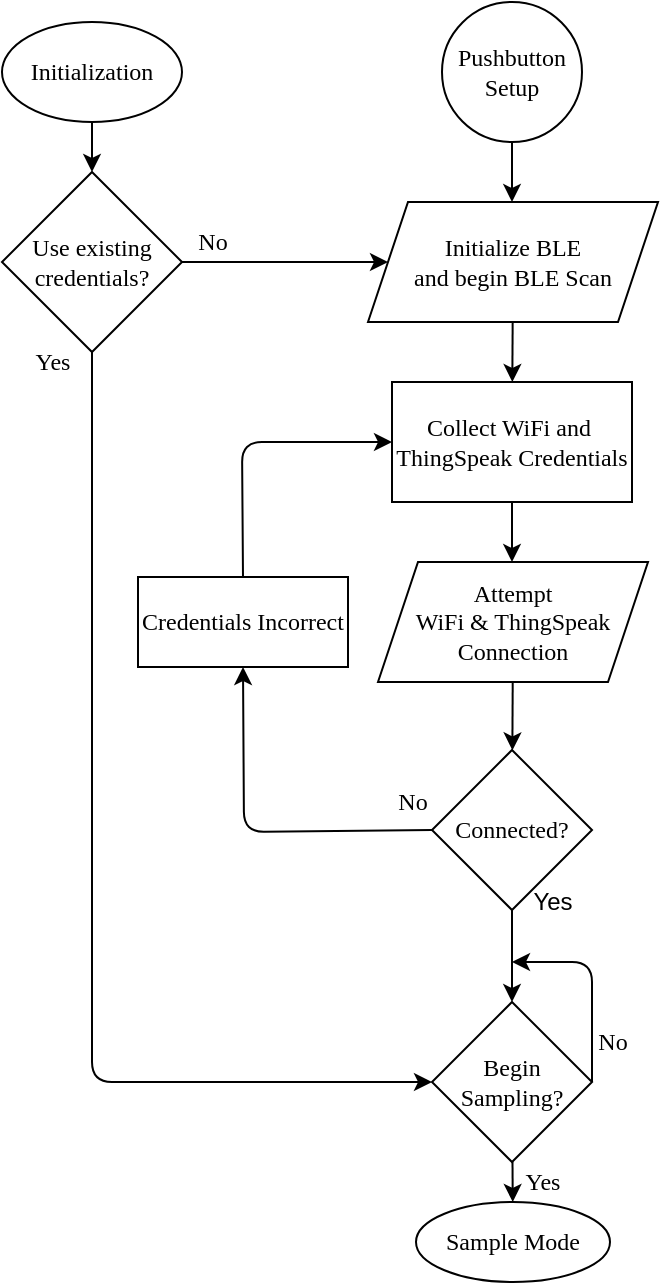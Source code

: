 <mxfile>
    <diagram id="OCsXrL1rOBSBL563rCo6" name="Device Initialization">
        <mxGraphModel dx="1374" dy="790" grid="1" gridSize="10" guides="1" tooltips="1" connect="1" arrows="1" fold="1" page="1" pageScale="1" pageWidth="850" pageHeight="1100" math="0" shadow="0">
            <root>
                <mxCell id="0"/>
                <mxCell id="1" parent="0"/>
                <mxCell id="2" value="Pushbutton&lt;br&gt;Setup" style="ellipse;whiteSpace=wrap;html=1;aspect=fixed;fontFamily=Nunito;fontSource=https%3A%2F%2Ffonts.googleapis.com%2Fcss%3Ffamily%3DNunito;" parent="1" vertex="1">
                    <mxGeometry x="390" y="20" width="70" height="70" as="geometry"/>
                </mxCell>
                <mxCell id="3" value="" style="endArrow=classic;html=1;exitX=0.5;exitY=1;exitDx=0;exitDy=0;fontFamily=Nunito;fontSource=https%3A%2F%2Ffonts.googleapis.com%2Fcss%3Ffamily%3DNunito;" parent="1" source="2" edge="1">
                    <mxGeometry width="50" height="50" relative="1" as="geometry">
                        <mxPoint x="380" y="170" as="sourcePoint"/>
                        <mxPoint x="425" y="120" as="targetPoint"/>
                    </mxGeometry>
                </mxCell>
                <mxCell id="36" value="" style="edgeStyle=none;html=1;fontFamily=Nunito;fontSource=https%3A%2F%2Ffonts.googleapis.com%2Fcss%3Ffamily%3DNunito;" parent="1" source="4" target="7" edge="1">
                    <mxGeometry relative="1" as="geometry"/>
                </mxCell>
                <mxCell id="4" value="Attempt&lt;br&gt;WiFi &amp;amp; ThingSpeak&lt;br&gt;Connection" style="shape=parallelogram;perimeter=parallelogramPerimeter;whiteSpace=wrap;html=1;fixedSize=1;fontFamily=Nunito;fontSource=https%3A%2F%2Ffonts.googleapis.com%2Fcss%3Ffamily%3DNunito;" parent="1" vertex="1">
                    <mxGeometry x="358" y="300" width="135" height="60" as="geometry"/>
                </mxCell>
                <mxCell id="7" value="Connected?" style="rhombus;whiteSpace=wrap;html=1;fontFamily=Nunito;fontSource=https%3A%2F%2Ffonts.googleapis.com%2Fcss%3Ffamily%3DNunito;" parent="1" vertex="1">
                    <mxGeometry x="385" y="394" width="80" height="80" as="geometry"/>
                </mxCell>
                <mxCell id="33" value="" style="edgeStyle=none;html=1;fontFamily=Nunito;fontSource=https%3A%2F%2Ffonts.googleapis.com%2Fcss%3Ffamily%3DNunito;" parent="1" source="29" target="32" edge="1">
                    <mxGeometry relative="1" as="geometry"/>
                </mxCell>
                <mxCell id="29" value="Initialize BLE&lt;br&gt;and begin BLE Scan" style="shape=parallelogram;perimeter=parallelogramPerimeter;whiteSpace=wrap;html=1;fixedSize=1;fontFamily=Nunito;fontSource=https%3A%2F%2Ffonts.googleapis.com%2Fcss%3Ffamily%3DNunito;" parent="1" vertex="1">
                    <mxGeometry x="353" y="120" width="145" height="60" as="geometry"/>
                </mxCell>
                <mxCell id="vvjbod-jWDwlhTD5uGIu-42" value="" style="edgeStyle=none;html=1;fontFamily=Nunito;fontSource=https%3A%2F%2Ffonts.googleapis.com%2Fcss%3Ffamily%3DNunito;" parent="1" source="32" edge="1">
                    <mxGeometry relative="1" as="geometry">
                        <mxPoint x="425" y="300" as="targetPoint"/>
                    </mxGeometry>
                </mxCell>
                <mxCell id="32" value="Collect WiFi and&amp;nbsp;&lt;br&gt;ThingSpeak Credentials" style="whiteSpace=wrap;html=1;fontFamily=Nunito;fontSource=https%3A%2F%2Ffonts.googleapis.com%2Fcss%3Ffamily%3DNunito;" parent="1" vertex="1">
                    <mxGeometry x="365" y="210" width="120" height="60" as="geometry"/>
                </mxCell>
                <mxCell id="38" value="Credentials Incorrect" style="whiteSpace=wrap;html=1;fontFamily=Nunito;fontSource=https%3A%2F%2Ffonts.googleapis.com%2Fcss%3Ffamily%3DNunito;" parent="1" vertex="1">
                    <mxGeometry x="238" y="307.5" width="105" height="45" as="geometry"/>
                </mxCell>
                <mxCell id="41" value="" style="endArrow=classic;html=1;exitX=0;exitY=0.5;exitDx=0;exitDy=0;entryX=0.5;entryY=1;entryDx=0;entryDy=0;fontFamily=Nunito;fontSource=https%3A%2F%2Ffonts.googleapis.com%2Fcss%3Ffamily%3DNunito;" parent="1" source="7" target="38" edge="1">
                    <mxGeometry width="50" height="50" relative="1" as="geometry">
                        <mxPoint x="450" y="410" as="sourcePoint"/>
                        <mxPoint x="500" y="360" as="targetPoint"/>
                        <Array as="points">
                            <mxPoint x="291" y="435"/>
                        </Array>
                    </mxGeometry>
                </mxCell>
                <mxCell id="vvjbod-jWDwlhTD5uGIu-44" value="" style="endArrow=classic;html=1;entryX=0;entryY=0.5;entryDx=0;entryDy=0;fontFamily=Nunito;fontSource=https%3A%2F%2Ffonts.googleapis.com%2Fcss%3Ffamily%3DNunito;exitX=0.5;exitY=0;exitDx=0;exitDy=0;" parent="1" source="38" target="32" edge="1">
                    <mxGeometry width="50" height="50" relative="1" as="geometry">
                        <mxPoint x="273" y="307" as="sourcePoint"/>
                        <mxPoint x="490" y="320" as="targetPoint"/>
                        <Array as="points">
                            <mxPoint x="290" y="240"/>
                        </Array>
                    </mxGeometry>
                </mxCell>
                <mxCell id="dk23UNvTWhgqXHAFKs4e-43" value="" style="edgeStyle=none;html=1;fontFamily=Nunito;fontSource=https%3A%2F%2Ffonts.googleapis.com%2Fcss%3Ffamily%3DNunito;" parent="1" source="HSw5KU4c9WGk9Z5Ej44h-42" target="dk23UNvTWhgqXHAFKs4e-42" edge="1">
                    <mxGeometry relative="1" as="geometry"/>
                </mxCell>
                <mxCell id="HSw5KU4c9WGk9Z5Ej44h-42" value="Initialization" style="ellipse;whiteSpace=wrap;html=1;fontFamily=Nunito;fontSource=https%3A%2F%2Ffonts.googleapis.com%2Fcss%3Ffamily%3DNunito;" parent="1" vertex="1">
                    <mxGeometry x="170" y="30" width="90" height="50" as="geometry"/>
                </mxCell>
                <mxCell id="1EqGJiGSA3KyFilPMLS--41" value="No" style="text;html=1;align=center;verticalAlign=middle;resizable=0;points=[];autosize=1;strokeColor=none;fontFamily=Nunito;fontSource=https%3A%2F%2Ffonts.googleapis.com%2Fcss%3Ffamily%3DNunito;" parent="1" vertex="1">
                    <mxGeometry x="360" y="410" width="30" height="20" as="geometry"/>
                </mxCell>
                <mxCell id="kJjqVsewqdMHXxYre2qO-46" value="Sample Mode" style="ellipse;whiteSpace=wrap;html=1;fontFamily=Nunito;fontSource=https%3A%2F%2Ffonts.googleapis.com%2Fcss%3Ffamily%3DNunito;" parent="1" vertex="1">
                    <mxGeometry x="377" y="620" width="97" height="40" as="geometry"/>
                </mxCell>
                <mxCell id="fgbHWqReCmhorCHQKAzq-44" value="Yes" style="text;html=1;align=center;verticalAlign=middle;resizable=0;points=[];autosize=1;strokeColor=none;" parent="1" vertex="1">
                    <mxGeometry x="425" y="460" width="40" height="20" as="geometry"/>
                </mxCell>
                <mxCell id="oALoji9H8ymQKe2d0hv_-41" value="" style="endArrow=classic;html=1;fontFamily=Nunito;fontSource=https%3A%2F%2Ffonts.googleapis.com%2Fcss%3Ffamily%3DNunito;exitX=0.5;exitY=1;exitDx=0;exitDy=0;entryX=0.5;entryY=0;entryDx=0;entryDy=0;" parent="1" source="7" target="dk23UNvTWhgqXHAFKs4e-47" edge="1">
                    <mxGeometry width="50" height="50" relative="1" as="geometry">
                        <mxPoint x="500" y="470" as="sourcePoint"/>
                        <mxPoint x="425" y="510" as="targetPoint"/>
                    </mxGeometry>
                </mxCell>
                <mxCell id="dk23UNvTWhgqXHAFKs4e-42" value="Use existing credentials?" style="rhombus;whiteSpace=wrap;html=1;fontFamily=Nunito;fontSource=https%3A%2F%2Ffonts.googleapis.com%2Fcss%3Ffamily%3DNunito;" parent="1" vertex="1">
                    <mxGeometry x="170" y="105" width="90" height="90" as="geometry"/>
                </mxCell>
                <mxCell id="dk23UNvTWhgqXHAFKs4e-44" value="" style="endArrow=classic;html=1;fontFamily=Nunito;fontSource=https%3A%2F%2Ffonts.googleapis.com%2Fcss%3Ffamily%3DNunito;exitX=1;exitY=0.5;exitDx=0;exitDy=0;entryX=0;entryY=0.5;entryDx=0;entryDy=0;" parent="1" source="dk23UNvTWhgqXHAFKs4e-42" target="29" edge="1">
                    <mxGeometry width="50" height="50" relative="1" as="geometry">
                        <mxPoint x="300" y="240" as="sourcePoint"/>
                        <mxPoint x="350" y="190" as="targetPoint"/>
                    </mxGeometry>
                </mxCell>
                <mxCell id="dk23UNvTWhgqXHAFKs4e-45" value="" style="endArrow=classic;html=1;fontFamily=Nunito;fontSource=https%3A%2F%2Ffonts.googleapis.com%2Fcss%3Ffamily%3DNunito;exitX=0.5;exitY=1;exitDx=0;exitDy=0;entryX=0;entryY=0.5;entryDx=0;entryDy=0;" parent="1" source="dk23UNvTWhgqXHAFKs4e-42" target="dk23UNvTWhgqXHAFKs4e-47" edge="1">
                    <mxGeometry width="50" height="50" relative="1" as="geometry">
                        <mxPoint x="270" y="350" as="sourcePoint"/>
                        <mxPoint x="95" y="520" as="targetPoint"/>
                        <Array as="points">
                            <mxPoint x="215" y="560"/>
                        </Array>
                    </mxGeometry>
                </mxCell>
                <mxCell id="dk23UNvTWhgqXHAFKs4e-48" value="" style="edgeStyle=none;html=1;fontFamily=Nunito;fontSource=https%3A%2F%2Ffonts.googleapis.com%2Fcss%3Ffamily%3DNunito;" parent="1" source="dk23UNvTWhgqXHAFKs4e-47" target="kJjqVsewqdMHXxYre2qO-46" edge="1">
                    <mxGeometry relative="1" as="geometry"/>
                </mxCell>
                <mxCell id="dk23UNvTWhgqXHAFKs4e-47" value="Begin Sampling?" style="rhombus;whiteSpace=wrap;html=1;fontFamily=Nunito;fontSource=https%3A%2F%2Ffonts.googleapis.com%2Fcss%3Ffamily%3DNunito;" parent="1" vertex="1">
                    <mxGeometry x="385" y="520" width="80" height="80" as="geometry"/>
                </mxCell>
                <mxCell id="dk23UNvTWhgqXHAFKs4e-49" value="No" style="text;html=1;align=center;verticalAlign=middle;resizable=0;points=[];autosize=1;strokeColor=none;fontFamily=Nunito;" parent="1" vertex="1">
                    <mxGeometry x="260" y="130" width="30" height="20" as="geometry"/>
                </mxCell>
                <mxCell id="dk23UNvTWhgqXHAFKs4e-50" value="Yes" style="text;html=1;align=center;verticalAlign=middle;resizable=0;points=[];autosize=1;strokeColor=none;fontFamily=Nunito;" parent="1" vertex="1">
                    <mxGeometry x="180" y="190" width="30" height="20" as="geometry"/>
                </mxCell>
                <mxCell id="5OICWCujiiCOCMmtZtlv-41" value="Yes" style="text;html=1;align=center;verticalAlign=middle;resizable=0;points=[];autosize=1;strokeColor=none;fontFamily=Nunito;" parent="1" vertex="1">
                    <mxGeometry x="425" y="600" width="30" height="20" as="geometry"/>
                </mxCell>
                <mxCell id="5OICWCujiiCOCMmtZtlv-42" value="" style="endArrow=classic;html=1;fontFamily=Nunito;fontSource=https%3A%2F%2Ffonts.googleapis.com%2Fcss%3Ffamily%3DNunito;exitX=1;exitY=0.5;exitDx=0;exitDy=0;" parent="1" source="dk23UNvTWhgqXHAFKs4e-47" edge="1">
                    <mxGeometry width="50" height="50" relative="1" as="geometry">
                        <mxPoint x="500" y="520" as="sourcePoint"/>
                        <mxPoint x="425" y="500" as="targetPoint"/>
                        <Array as="points">
                            <mxPoint x="465" y="500"/>
                        </Array>
                    </mxGeometry>
                </mxCell>
                <mxCell id="5OICWCujiiCOCMmtZtlv-43" value="No" style="text;html=1;align=center;verticalAlign=middle;resizable=0;points=[];autosize=1;strokeColor=none;fontFamily=Nunito;" parent="1" vertex="1">
                    <mxGeometry x="460" y="530" width="30" height="20" as="geometry"/>
                </mxCell>
            </root>
        </mxGraphModel>
    </diagram>
    <diagram id="ScX6hd-UIiFhUqMTKY4a" name="Sampling">
        <mxGraphModel dx="1374" dy="790" grid="1" gridSize="10" guides="1" tooltips="1" connect="1" arrows="1" fold="1" page="1" pageScale="1" pageWidth="850" pageHeight="1100" math="0" shadow="0">
            <root>
                <mxCell id="9ZokUizVB9DD7m5dpZID-0"/>
                <mxCell id="9ZokUizVB9DD7m5dpZID-1" parent="9ZokUizVB9DD7m5dpZID-0"/>
                <mxCell id="9ZokUizVB9DD7m5dpZID-4" value="" style="edgeStyle=none;html=1;fontFamily=Nunito;fontSource=https%3A%2F%2Ffonts.googleapis.com%2Fcss%3Ffamily%3DNunito;" parent="9ZokUizVB9DD7m5dpZID-1" source="9ZokUizVB9DD7m5dpZID-2" target="9ZokUizVB9DD7m5dpZID-3" edge="1">
                    <mxGeometry relative="1" as="geometry"/>
                </mxCell>
                <mxCell id="9ZokUizVB9DD7m5dpZID-2" value="Sample Mode" style="ellipse;whiteSpace=wrap;html=1;fontFamily=Nunito;fontSource=https%3A%2F%2Ffonts.googleapis.com%2Fcss%3Ffamily%3DNunito;" parent="9ZokUizVB9DD7m5dpZID-1" vertex="1">
                    <mxGeometry x="385" y="20" width="80" height="60" as="geometry"/>
                </mxCell>
                <mxCell id="pEAi6ZniOT8bRjCbfyuK-2" value="" style="edgeStyle=none;html=1;entryX=0.5;entryY=0;entryDx=0;entryDy=0;fontFamily=Nunito;fontSource=https%3A%2F%2Ffonts.googleapis.com%2Fcss%3Ffamily%3DNunito;" parent="9ZokUizVB9DD7m5dpZID-1" source="9ZokUizVB9DD7m5dpZID-3" edge="1">
                    <mxGeometry relative="1" as="geometry">
                        <mxPoint x="425" y="190" as="targetPoint"/>
                    </mxGeometry>
                </mxCell>
                <mxCell id="9ZokUizVB9DD7m5dpZID-3" value="Define Wake-Up sources for Deep Sleep&amp;nbsp;" style="whiteSpace=wrap;html=1;fontFamily=Nunito;fontSource=https%3A%2F%2Ffonts.googleapis.com%2Fcss%3Ffamily%3DNunito;" parent="9ZokUizVB9DD7m5dpZID-1" vertex="1">
                    <mxGeometry x="363" y="110" width="125" height="50" as="geometry"/>
                </mxCell>
                <mxCell id="pEAi6ZniOT8bRjCbfyuK-0" value="Wake-up Sources: Timer&lt;br&gt;&lt;span style=&quot;white-space: pre&quot;&gt;&#9;&lt;/span&gt;&lt;span style=&quot;white-space: pre&quot;&gt;&#9;&lt;/span&gt;&lt;span style=&quot;white-space: pre&quot;&gt;&#9;&lt;/span&gt;&lt;span style=&quot;white-space: pre&quot;&gt;&#9;&lt;/span&gt;&lt;span style=&quot;white-space: pre&quot;&gt;&#9;&lt;/span&gt;&lt;span style=&quot;white-space: pre&quot;&gt;&#9;&lt;/span&gt;External Button" style="text;html=1;align=center;verticalAlign=middle;resizable=0;points=[];autosize=1;strokeColor=none;fontFamily=Nunito;fontSource=https%3A%2F%2Ffonts.googleapis.com%2Fcss%3Ffamily%3DNunito;" parent="9ZokUizVB9DD7m5dpZID-1" vertex="1">
                    <mxGeometry x="435" y="110" width="250" height="30" as="geometry"/>
                </mxCell>
                <mxCell id="pEAi6ZniOT8bRjCbfyuK-7" value="" style="edgeStyle=none;html=1;fontFamily=Nunito;fontSource=https%3A%2F%2Ffonts.googleapis.com%2Fcss%3Ffamily%3DNunito;" parent="9ZokUizVB9DD7m5dpZID-1" source="pEAi6ZniOT8bRjCbfyuK-4" target="pEAi6ZniOT8bRjCbfyuK-6" edge="1">
                    <mxGeometry relative="1" as="geometry"/>
                </mxCell>
                <mxCell id="pEAi6ZniOT8bRjCbfyuK-4" value="Take Sample from Sensor" style="whiteSpace=wrap;html=1;fontFamily=Nunito;fontSource=https%3A%2F%2Ffonts.googleapis.com%2Fcss%3Ffamily%3DNunito;" parent="9ZokUizVB9DD7m5dpZID-1" vertex="1">
                    <mxGeometry x="365" y="390" width="120" height="40" as="geometry"/>
                </mxCell>
                <mxCell id="SWPA18qDtEiloS7H6sVU-14" value="" style="edgeStyle=none;html=1;fontFamily=Nunito;fontSource=https%3A%2F%2Ffonts.googleapis.com%2Fcss%3Ffamily%3DNunito;" parent="9ZokUizVB9DD7m5dpZID-1" source="pEAi6ZniOT8bRjCbfyuK-6" target="SWPA18qDtEiloS7H6sVU-13" edge="1">
                    <mxGeometry relative="1" as="geometry"/>
                </mxCell>
                <mxCell id="pEAi6ZniOT8bRjCbfyuK-6" value="Send sample to flash memory" style="whiteSpace=wrap;html=1;fontFamily=Nunito;fontSource=https%3A%2F%2Ffonts.googleapis.com%2Fcss%3Ffamily%3DNunito;" parent="9ZokUizVB9DD7m5dpZID-1" vertex="1">
                    <mxGeometry x="365" y="460" width="120" height="50" as="geometry"/>
                </mxCell>
                <mxCell id="pEAi6ZniOT8bRjCbfyuK-11" value="" style="edgeStyle=none;html=1;entryX=1;entryY=0.5;entryDx=0;entryDy=0;fontFamily=Nunito;fontSource=https%3A%2F%2Ffonts.googleapis.com%2Fcss%3Ffamily%3DNunito;" parent="9ZokUizVB9DD7m5dpZID-1" source="pEAi6ZniOT8bRjCbfyuK-8" target="Zq5nboJi9w4raEouKYX6-6" edge="1">
                    <mxGeometry relative="1" as="geometry">
                        <mxPoint x="300" y="707.5" as="targetPoint"/>
                    </mxGeometry>
                </mxCell>
                <mxCell id="Zq5nboJi9w4raEouKYX6-1" value="" style="edgeStyle=none;html=1;fontFamily=Nunito;fontSource=https%3A%2F%2Ffonts.googleapis.com%2Fcss%3Ffamily%3DNunito;" parent="9ZokUizVB9DD7m5dpZID-1" source="pEAi6ZniOT8bRjCbfyuK-8" target="Zq5nboJi9w4raEouKYX6-0" edge="1">
                    <mxGeometry relative="1" as="geometry"/>
                </mxCell>
                <mxCell id="pEAi6ZniOT8bRjCbfyuK-8" value="Successfully uploaded to ThingSpeak" style="rhombus;whiteSpace=wrap;html=1;fontFamily=Nunito;fontSource=https%3A%2F%2Ffonts.googleapis.com%2Fcss%3Ffamily%3DNunito;" parent="9ZokUizVB9DD7m5dpZID-1" vertex="1">
                    <mxGeometry x="368" y="652.5" width="115" height="110" as="geometry"/>
                </mxCell>
                <mxCell id="kb48T49cXoW5TS5mV-VW-3" value="" style="edgeStyle=none;html=1;fontFamily=Nunito;fontSource=https%3A%2F%2Ffonts.googleapis.com%2Fcss%3Ffamily%3DNunito;" parent="9ZokUizVB9DD7m5dpZID-1" source="Zq5nboJi9w4raEouKYX6-0" target="kb48T49cXoW5TS5mV-VW-2" edge="1">
                    <mxGeometry relative="1" as="geometry"/>
                </mxCell>
                <mxCell id="Zq5nboJi9w4raEouKYX6-0" value="Enter Light Sleep" style="whiteSpace=wrap;html=1;fontFamily=Nunito;fontSource=https%3A%2F%2Ffonts.googleapis.com%2Fcss%3Ffamily%3DNunito;" parent="9ZokUizVB9DD7m5dpZID-1" vertex="1">
                    <mxGeometry x="560.5" y="692.5" width="109.5" height="30" as="geometry"/>
                </mxCell>
                <mxCell id="Zq5nboJi9w4raEouKYX6-2" value="Yes" style="text;html=1;align=center;verticalAlign=middle;resizable=0;points=[];autosize=1;strokeColor=none;fontFamily=Nunito;fontSource=https%3A%2F%2Ffonts.googleapis.com%2Fcss%3Ffamily%3DNunito;" parent="9ZokUizVB9DD7m5dpZID-1" vertex="1">
                    <mxGeometry x="480" y="682.5" width="30" height="20" as="geometry"/>
                </mxCell>
                <mxCell id="Zq5nboJi9w4raEouKYX6-3" value="No" style="text;html=1;align=center;verticalAlign=middle;resizable=0;points=[];autosize=1;strokeColor=none;fontFamily=Nunito;fontSource=https%3A%2F%2Ffonts.googleapis.com%2Fcss%3Ffamily%3DNunito;" parent="9ZokUizVB9DD7m5dpZID-1" vertex="1">
                    <mxGeometry x="340" y="682.5" width="30" height="20" as="geometry"/>
                </mxCell>
                <mxCell id="zGwrDSsXP0-5ofsNCbyr-20" value="" style="edgeStyle=none;html=1;fontFamily=Nunito;fontSource=https%3A%2F%2Ffonts.googleapis.com%2Fcss%3Ffamily%3DNunito;" parent="9ZokUizVB9DD7m5dpZID-1" source="Zq5nboJi9w4raEouKYX6-6" target="zGwrDSsXP0-5ofsNCbyr-19" edge="1">
                    <mxGeometry relative="1" as="geometry"/>
                </mxCell>
                <mxCell id="Zq5nboJi9w4raEouKYX6-6" value="WiFi&lt;br&gt;Connected" style="rhombus;whiteSpace=wrap;html=1;fontFamily=Nunito;fontSource=https%3A%2F%2Ffonts.googleapis.com%2Fcss%3Ffamily%3DNunito;" parent="9ZokUizVB9DD7m5dpZID-1" vertex="1">
                    <mxGeometry x="210" y="666.25" width="80" height="82.5" as="geometry"/>
                </mxCell>
                <mxCell id="Zq5nboJi9w4raEouKYX6-11" value="" style="edgeStyle=none;html=1;fontFamily=Nunito;fontSource=https%3A%2F%2Ffonts.googleapis.com%2Fcss%3Ffamily%3DNunito;" parent="9ZokUizVB9DD7m5dpZID-1" edge="1">
                    <mxGeometry relative="1" as="geometry">
                        <mxPoint x="250" y="960" as="sourcePoint"/>
                        <mxPoint x="250" y="960" as="targetPoint"/>
                    </mxGeometry>
                </mxCell>
                <mxCell id="Zq5nboJi9w4raEouKYX6-9" value="Yes" style="text;html=1;align=center;verticalAlign=middle;resizable=0;points=[];autosize=1;strokeColor=none;fontFamily=Nunito;fontSource=https%3A%2F%2Ffonts.googleapis.com%2Fcss%3Ffamily%3DNunito;" parent="9ZokUizVB9DD7m5dpZID-1" vertex="1">
                    <mxGeometry x="255" y="640" width="30" height="20" as="geometry"/>
                </mxCell>
                <mxCell id="Zq5nboJi9w4raEouKYX6-30" value="&lt;span style=&quot;color: rgba(0, 0, 0, 0); font-size: 0px;&quot;&gt;%3CmxGraphModel%3E%3Croot%3E%3CmxCell%20id%3D%220%22%2F%3E%3CmxCell%20id%3D%221%22%20parent%3D%220%22%2F%3E%3CmxCell%20id%3D%222%22%20value%3D%22Wait%20for%26lt%3Bbr%26gt%3B5%20mins%20timer%22%20style%3D%22rounded%3D0%3BwhiteSpace%3Dwrap%3Bhtml%3D1%3B%22%20vertex%3D%221%22%20parent%3D%221%22%3E%3CmxGeometry%20x%3D%22565.25%22%20y%3D%22385%22%20width%3D%22100%22%20height%3D%2230%22%20as%3D%22geometry%22%2F%3E%3C%2FmxCell%3E%3C%2Froot%3E%3C%2FmxGraphModel%3E&lt;/span&gt;&lt;span style=&quot;color: rgba(0, 0, 0, 0); font-size: 0px;&quot;&gt;%3CmxGraphModel%3E%3Croot%3E%3CmxCell%20id%3D%220%22%2F%3E%3CmxCell%20id%3D%221%22%20parent%3D%220%22%2F%3E%3CmxCell%20id%3D%222%22%20value%3D%22Wait%20for%26lt%3Bbr%26gt%3B5%20mins%20timer%22%20style%3D%22rounded%3D0%3BwhiteSpace%3Dwrap%3Bhtml%3D1%3B%22%20vertex%3D%221%22%20parent%3D%221%22%3E%3CmxGeometry%20x%3D%22565.25%22%20y%3D%22385%22%20width%3D%22100%22%20height%3D%2230%22%20as%3D%22geometry%22%2F%3E%3C%2FmxCell%3E%3C%2Froot%3E%3C%2FmxGraphModel%3E&lt;/span&gt;" style="text;html=1;align=center;verticalAlign=middle;resizable=0;points=[];autosize=1;strokeColor=none;fontFamily=Nunito;fontSource=https%3A%2F%2Ffonts.googleapis.com%2Fcss%3Ffamily%3DNunito;" parent="9ZokUizVB9DD7m5dpZID-1" vertex="1">
                    <mxGeometry x="650" y="200" width="20" height="20" as="geometry"/>
                </mxCell>
                <mxCell id="SWPA18qDtEiloS7H6sVU-15" value="" style="edgeStyle=none;html=1;fontFamily=Nunito;fontSource=https%3A%2F%2Ffonts.googleapis.com%2Fcss%3Ffamily%3DNunito;" parent="9ZokUizVB9DD7m5dpZID-1" source="SWPA18qDtEiloS7H6sVU-13" target="pEAi6ZniOT8bRjCbfyuK-8" edge="1">
                    <mxGeometry relative="1" as="geometry"/>
                </mxCell>
                <mxCell id="SWPA18qDtEiloS7H6sVU-13" value="Send sample to ThingSpeak" style="whiteSpace=wrap;html=1;fontFamily=Nunito;fontSource=https%3A%2F%2Ffonts.googleapis.com%2Fcss%3Ffamily%3DNunito;" parent="9ZokUizVB9DD7m5dpZID-1" vertex="1">
                    <mxGeometry x="365.5" y="550" width="120" height="60" as="geometry"/>
                </mxCell>
                <mxCell id="SWPA18qDtEiloS7H6sVU-25" value="" style="endArrow=classic;html=1;exitX=0.5;exitY=1;exitDx=0;exitDy=0;entryX=0.5;entryY=0;entryDx=0;entryDy=0;fontFamily=Nunito;fontSource=https%3A%2F%2Ffonts.googleapis.com%2Fcss%3Ffamily%3DNunito;" parent="9ZokUizVB9DD7m5dpZID-1" target="pEAi6ZniOT8bRjCbfyuK-4" edge="1">
                    <mxGeometry width="50" height="50" relative="1" as="geometry">
                        <mxPoint x="425.5" y="360" as="sourcePoint"/>
                        <mxPoint x="520" y="290" as="targetPoint"/>
                    </mxGeometry>
                </mxCell>
                <mxCell id="SWPA18qDtEiloS7H6sVU-26" value="Initialize &lt;br&gt;SCD41 Sensor" style="shape=parallelogram;perimeter=parallelogramPerimeter;whiteSpace=wrap;html=1;fixedSize=1;fontFamily=Nunito;fontSource=https%3A%2F%2Ffonts.googleapis.com%2Fcss%3Ffamily%3DNunito;" parent="9ZokUizVB9DD7m5dpZID-1" vertex="1">
                    <mxGeometry x="363" y="320" width="120" height="40" as="geometry"/>
                </mxCell>
                <mxCell id="SWPA18qDtEiloS7H6sVU-28" value="" style="edgeStyle=none;html=1;exitX=0.5;exitY=1;exitDx=0;exitDy=0;fontFamily=Nunito;fontSource=https%3A%2F%2Ffonts.googleapis.com%2Fcss%3Ffamily%3DNunito;" parent="9ZokUizVB9DD7m5dpZID-1" source="SWPA18qDtEiloS7H6sVU-27" target="SWPA18qDtEiloS7H6sVU-26" edge="1">
                    <mxGeometry relative="1" as="geometry"/>
                </mxCell>
                <mxCell id="SWPA18qDtEiloS7H6sVU-31" value="" style="edgeStyle=none;html=1;fontFamily=Nunito;fontSource=https%3A%2F%2Ffonts.googleapis.com%2Fcss%3Ffamily%3DNunito;" parent="9ZokUizVB9DD7m5dpZID-1" source="SWPA18qDtEiloS7H6sVU-27" target="SWPA18qDtEiloS7H6sVU-30" edge="1">
                    <mxGeometry relative="1" as="geometry"/>
                </mxCell>
                <mxCell id="SWPA18qDtEiloS7H6sVU-27" value="7 Days &lt;br&gt;Elapsed?" style="rhombus;whiteSpace=wrap;html=1;fontFamily=Nunito;fontSource=https%3A%2F%2Ffonts.googleapis.com%2Fcss%3Ffamily%3DNunito;" parent="9ZokUizVB9DD7m5dpZID-1" vertex="1">
                    <mxGeometry x="375" y="190" width="100" height="100" as="geometry"/>
                </mxCell>
                <mxCell id="m9OoRYNkUsGErYZgZXsN-3" value="" style="edgeStyle=none;html=1;entryX=1;entryY=0.5;entryDx=0;entryDy=0;fontFamily=Nunito;fontSource=https%3A%2F%2Ffonts.googleapis.com%2Fcss%3Ffamily%3DNunito;" parent="9ZokUizVB9DD7m5dpZID-1" source="SWPA18qDtEiloS7H6sVU-30" target="kb48T49cXoW5TS5mV-VW-23" edge="1">
                    <mxGeometry relative="1" as="geometry">
                        <mxPoint x="162.5" y="240" as="targetPoint"/>
                    </mxGeometry>
                </mxCell>
                <mxCell id="SWPA18qDtEiloS7H6sVU-30" value="Notify User&amp;nbsp;&lt;br&gt;sampling complete" style="whiteSpace=wrap;html=1;fontFamily=Nunito;fontSource=https%3A%2F%2Ffonts.googleapis.com%2Fcss%3Ffamily%3DNunito;" parent="9ZokUizVB9DD7m5dpZID-1" vertex="1">
                    <mxGeometry x="200" y="220" width="120" height="40" as="geometry"/>
                </mxCell>
                <mxCell id="m9OoRYNkUsGErYZgZXsN-0" value="No" style="text;html=1;align=center;verticalAlign=middle;resizable=0;points=[];autosize=1;strokeColor=none;fontFamily=Nunito;fontSource=https%3A%2F%2Ffonts.googleapis.com%2Fcss%3Ffamily%3DNunito;" parent="9ZokUizVB9DD7m5dpZID-1" vertex="1">
                    <mxGeometry x="430" y="290" width="30" height="20" as="geometry"/>
                </mxCell>
                <mxCell id="m9OoRYNkUsGErYZgZXsN-1" value="Yes" style="text;html=1;align=center;verticalAlign=middle;resizable=0;points=[];autosize=1;strokeColor=none;fontFamily=Nunito;fontSource=https%3A%2F%2Ffonts.googleapis.com%2Fcss%3Ffamily%3DNunito;" parent="9ZokUizVB9DD7m5dpZID-1" vertex="1">
                    <mxGeometry x="340" y="220" width="30" height="20" as="geometry"/>
                </mxCell>
                <mxCell id="m9OoRYNkUsGErYZgZXsN-6" value="" style="edgeStyle=none;html=1;exitX=0.5;exitY=1;exitDx=0;exitDy=0;fontFamily=Nunito;fontSource=https%3A%2F%2Ffonts.googleapis.com%2Fcss%3Ffamily%3DNunito;" parent="9ZokUizVB9DD7m5dpZID-1" source="kb48T49cXoW5TS5mV-VW-23" target="m9OoRYNkUsGErYZgZXsN-5" edge="1">
                    <mxGeometry relative="1" as="geometry">
                        <mxPoint x="100" y="265" as="sourcePoint"/>
                    </mxGeometry>
                </mxCell>
                <mxCell id="m9OoRYNkUsGErYZgZXsN-8" value="" style="edgeStyle=none;html=1;entryX=0.5;entryY=0;entryDx=0;entryDy=0;startArrow=none;fontFamily=Nunito;fontSource=https%3A%2F%2Ffonts.googleapis.com%2Fcss%3Ffamily%3DNunito;" parent="9ZokUizVB9DD7m5dpZID-1" target="m9OoRYNkUsGErYZgZXsN-9" edge="1">
                    <mxGeometry relative="1" as="geometry">
                        <mxPoint x="100" y="350" as="targetPoint"/>
                        <mxPoint x="100" y="340" as="sourcePoint"/>
                    </mxGeometry>
                </mxCell>
                <mxCell id="m9OoRYNkUsGErYZgZXsN-5" value="Enter Light Sleep" style="whiteSpace=wrap;html=1;fontFamily=Nunito;fontSource=https%3A%2F%2Ffonts.googleapis.com%2Fcss%3Ffamily%3DNunito;" parent="9ZokUizVB9DD7m5dpZID-1" vertex="1">
                    <mxGeometry x="45" y="290" width="110" height="30" as="geometry"/>
                </mxCell>
                <mxCell id="m9OoRYNkUsGErYZgZXsN-11" value="" style="edgeStyle=none;html=1;fontFamily=Nunito;fontSource=https%3A%2F%2Ffonts.googleapis.com%2Fcss%3Ffamily%3DNunito;" parent="9ZokUizVB9DD7m5dpZID-1" source="m9OoRYNkUsGErYZgZXsN-9" target="m9OoRYNkUsGErYZgZXsN-10" edge="1">
                    <mxGeometry relative="1" as="geometry"/>
                </mxCell>
                <mxCell id="m9OoRYNkUsGErYZgZXsN-14" value="" style="edgeStyle=none;html=1;fontFamily=Nunito;fontSource=https%3A%2F%2Ffonts.googleapis.com%2Fcss%3Ffamily%3DNunito;" parent="9ZokUizVB9DD7m5dpZID-1" source="m9OoRYNkUsGErYZgZXsN-9" edge="1">
                    <mxGeometry relative="1" as="geometry">
                        <mxPoint x="100" y="340" as="targetPoint"/>
                        <Array as="points">
                            <mxPoint x="170" y="395"/>
                            <mxPoint x="170" y="340"/>
                        </Array>
                    </mxGeometry>
                </mxCell>
                <mxCell id="m9OoRYNkUsGErYZgZXsN-9" value="Button&amp;nbsp;&lt;br&gt;pressed&lt;br&gt;" style="rhombus;whiteSpace=wrap;html=1;fontFamily=Nunito;fontSource=https%3A%2F%2Ffonts.googleapis.com%2Fcss%3Ffamily%3DNunito;" parent="9ZokUizVB9DD7m5dpZID-1" vertex="1">
                    <mxGeometry x="65" y="360" width="70" height="70" as="geometry"/>
                </mxCell>
                <mxCell id="m9OoRYNkUsGErYZgZXsN-10" value="Initialize" style="ellipse;whiteSpace=wrap;html=1;fontFamily=Nunito;fontSource=https%3A%2F%2Ffonts.googleapis.com%2Fcss%3Ffamily%3DNunito;" parent="9ZokUizVB9DD7m5dpZID-1" vertex="1">
                    <mxGeometry x="61.25" y="460" width="77.5" height="35" as="geometry"/>
                </mxCell>
                <mxCell id="m9OoRYNkUsGErYZgZXsN-15" value="" style="edgeStyle=none;html=1;entryDx=0;entryDy=0;endArrow=none;fontFamily=Nunito;fontSource=https%3A%2F%2Ffonts.googleapis.com%2Fcss%3Ffamily%3DNunito;" parent="9ZokUizVB9DD7m5dpZID-1" source="m9OoRYNkUsGErYZgZXsN-5" edge="1">
                    <mxGeometry relative="1" as="geometry">
                        <mxPoint x="100" y="320" as="sourcePoint"/>
                        <mxPoint x="100" y="340" as="targetPoint"/>
                    </mxGeometry>
                </mxCell>
                <mxCell id="m9OoRYNkUsGErYZgZXsN-16" value="Yes" style="text;html=1;align=center;verticalAlign=middle;resizable=0;points=[];autosize=1;strokeColor=none;fontFamily=Nunito;fontSource=https%3A%2F%2Ffonts.googleapis.com%2Fcss%3Ffamily%3DNunito;" parent="9ZokUizVB9DD7m5dpZID-1" vertex="1">
                    <mxGeometry x="105" y="430" width="30" height="20" as="geometry"/>
                </mxCell>
                <mxCell id="m9OoRYNkUsGErYZgZXsN-17" value="No" style="text;html=1;align=center;verticalAlign=middle;resizable=0;points=[];autosize=1;strokeColor=none;fontFamily=Nunito;fontSource=https%3A%2F%2Ffonts.googleapis.com%2Fcss%3Ffamily%3DNunito;" parent="9ZokUizVB9DD7m5dpZID-1" vertex="1">
                    <mxGeometry x="175" y="370" width="30" height="20" as="geometry"/>
                </mxCell>
                <mxCell id="kb48T49cXoW5TS5mV-VW-7" value="" style="edgeStyle=none;html=1;fontFamily=Nunito;fontSource=https%3A%2F%2Ffonts.googleapis.com%2Fcss%3Ffamily%3DNunito;" parent="9ZokUizVB9DD7m5dpZID-1" source="kb48T49cXoW5TS5mV-VW-2" target="kb48T49cXoW5TS5mV-VW-6" edge="1">
                    <mxGeometry relative="1" as="geometry"/>
                </mxCell>
                <mxCell id="kb48T49cXoW5TS5mV-VW-2" value="Wake-Up&lt;br&gt;Source" style="rhombus;whiteSpace=wrap;html=1;fontFamily=Nunito;fontSource=https%3A%2F%2Ffonts.googleapis.com%2Fcss%3Ffamily%3DNunito;" parent="9ZokUizVB9DD7m5dpZID-1" vertex="1">
                    <mxGeometry x="575.25" y="480" width="80" height="80" as="geometry"/>
                </mxCell>
                <mxCell id="kb48T49cXoW5TS5mV-VW-4" value="" style="endArrow=classic;html=1;exitX=0.5;exitY=0;exitDx=0;exitDy=0;entryX=1;entryY=0.5;entryDx=0;entryDy=0;fontFamily=Nunito;fontSource=https%3A%2F%2Ffonts.googleapis.com%2Fcss%3Ffamily%3DNunito;" parent="9ZokUizVB9DD7m5dpZID-1" source="kb48T49cXoW5TS5mV-VW-2" target="SWPA18qDtEiloS7H6sVU-27" edge="1">
                    <mxGeometry width="50" height="50" relative="1" as="geometry">
                        <mxPoint x="540" y="420" as="sourcePoint"/>
                        <mxPoint x="590" y="370" as="targetPoint"/>
                        <Array as="points">
                            <mxPoint x="615" y="240"/>
                        </Array>
                    </mxGeometry>
                </mxCell>
                <mxCell id="kb48T49cXoW5TS5mV-VW-5" value="RTC Timer" style="text;html=1;align=center;verticalAlign=middle;resizable=0;points=[];autosize=1;strokeColor=none;rotation=90;fontFamily=Nunito;fontSource=https%3A%2F%2Ffonts.googleapis.com%2Fcss%3Ffamily%3DNunito;" parent="9ZokUizVB9DD7m5dpZID-1" vertex="1">
                    <mxGeometry x="590" y="430" width="70" height="20" as="geometry"/>
                </mxCell>
                <mxCell id="kb48T49cXoW5TS5mV-VW-6" value="CO2 Level Display" style="ellipse;whiteSpace=wrap;html=1;fontFamily=Nunito;fontSource=https%3A%2F%2Ffonts.googleapis.com%2Fcss%3Ffamily%3DNunito;" parent="9ZokUizVB9DD7m5dpZID-1" vertex="1">
                    <mxGeometry x="700" y="495" width="94.75" height="50" as="geometry"/>
                </mxCell>
                <mxCell id="kb48T49cXoW5TS5mV-VW-8" value="Button" style="text;html=1;align=center;verticalAlign=middle;resizable=0;points=[];autosize=1;strokeColor=none;fontFamily=Nunito;fontSource=https%3A%2F%2Ffonts.googleapis.com%2Fcss%3Ffamily%3DNunito;" parent="9ZokUizVB9DD7m5dpZID-1" vertex="1">
                    <mxGeometry x="650" y="520" width="50" height="20" as="geometry"/>
                </mxCell>
                <mxCell id="kb48T49cXoW5TS5mV-VW-23" value="Disable RTC Timer Wake-up" style="whiteSpace=wrap;html=1;fontFamily=Nunito;fontSource=https%3A%2F%2Ffonts.googleapis.com%2Fcss%3Ffamily%3DNunito;" parent="9ZokUizVB9DD7m5dpZID-1" vertex="1">
                    <mxGeometry x="45.5" y="225" width="109.5" height="30" as="geometry"/>
                </mxCell>
                <mxCell id="zGwrDSsXP0-5ofsNCbyr-0" value="" style="endArrow=classic;html=1;exitX=0.5;exitY=0;exitDx=0;exitDy=0;entryX=0;entryY=0.5;entryDx=0;entryDy=0;fontFamily=Nunito;fontSource=https%3A%2F%2Ffonts.googleapis.com%2Fcss%3Ffamily%3DNunito;" parent="9ZokUizVB9DD7m5dpZID-1" source="Zq5nboJi9w4raEouKYX6-6" target="SWPA18qDtEiloS7H6sVU-13" edge="1">
                    <mxGeometry width="50" height="50" relative="1" as="geometry">
                        <mxPoint x="305" y="640" as="sourcePoint"/>
                        <mxPoint x="355" y="590" as="targetPoint"/>
                        <Array as="points">
                            <mxPoint x="250" y="580"/>
                        </Array>
                    </mxGeometry>
                </mxCell>
                <mxCell id="zGwrDSsXP0-5ofsNCbyr-19" value="Reached 5 WiFi reattempts?" style="rhombus;whiteSpace=wrap;html=1;fontFamily=Nunito;fontSource=https%3A%2F%2Ffonts.googleapis.com%2Fcss%3Ffamily%3DNunito;" parent="9ZokUizVB9DD7m5dpZID-1" vertex="1">
                    <mxGeometry x="195" y="792.5" width="110" height="100" as="geometry"/>
                </mxCell>
                <mxCell id="zGwrDSsXP0-5ofsNCbyr-21" value="Yes" style="text;html=1;align=center;verticalAlign=middle;resizable=0;points=[];autosize=1;strokeColor=none;fontFamily=Nunito;fontSource=https%3A%2F%2Ffonts.googleapis.com%2Fcss%3Ffamily%3DNunito;" parent="9ZokUizVB9DD7m5dpZID-1" vertex="1">
                    <mxGeometry x="300" y="842.5" width="30" height="20" as="geometry"/>
                </mxCell>
                <mxCell id="zGwrDSsXP0-5ofsNCbyr-22" value="No" style="text;html=1;align=center;verticalAlign=middle;resizable=0;points=[];autosize=1;strokeColor=none;fontFamily=Nunito;fontSource=https%3A%2F%2Ffonts.googleapis.com%2Fcss%3Ffamily%3DNunito;" parent="9ZokUizVB9DD7m5dpZID-1" vertex="1">
                    <mxGeometry x="175" y="842.5" width="30" height="20" as="geometry"/>
                </mxCell>
                <mxCell id="zGwrDSsXP0-5ofsNCbyr-23" value="Attempt WiFi Reconnection" style="rounded=0;whiteSpace=wrap;html=1;fontFamily=Nunito;fontSource=https%3A%2F%2Ffonts.googleapis.com%2Fcss%3Ffamily%3DNunito;" parent="9ZokUizVB9DD7m5dpZID-1" vertex="1">
                    <mxGeometry x="80" y="748.75" width="80" height="40" as="geometry"/>
                </mxCell>
                <mxCell id="zGwrDSsXP0-5ofsNCbyr-24" value="" style="endArrow=classic;html=1;exitX=0;exitY=0.5;exitDx=0;exitDy=0;entryX=0.5;entryY=1;entryDx=0;entryDy=0;fontFamily=Nunito;fontSource=https%3A%2F%2Ffonts.googleapis.com%2Fcss%3Ffamily%3DNunito;" parent="9ZokUizVB9DD7m5dpZID-1" source="zGwrDSsXP0-5ofsNCbyr-19" target="zGwrDSsXP0-5ofsNCbyr-23" edge="1">
                    <mxGeometry width="50" height="50" relative="1" as="geometry">
                        <mxPoint x="200" y="802.5" as="sourcePoint"/>
                        <mxPoint x="250" y="752.5" as="targetPoint"/>
                        <Array as="points">
                            <mxPoint x="120" y="842.5"/>
                        </Array>
                    </mxGeometry>
                </mxCell>
                <mxCell id="zGwrDSsXP0-5ofsNCbyr-25" value="" style="endArrow=classic;html=1;exitX=0.5;exitY=0;exitDx=0;exitDy=0;entryX=0;entryY=0.5;entryDx=0;entryDy=0;fontFamily=Nunito;fontSource=https%3A%2F%2Ffonts.googleapis.com%2Fcss%3Ffamily%3DNunito;" parent="9ZokUizVB9DD7m5dpZID-1" source="zGwrDSsXP0-5ofsNCbyr-23" target="Zq5nboJi9w4raEouKYX6-6" edge="1">
                    <mxGeometry width="50" height="50" relative="1" as="geometry">
                        <mxPoint x="220" y="732.5" as="sourcePoint"/>
                        <mxPoint x="270" y="682.5" as="targetPoint"/>
                        <Array as="points">
                            <mxPoint x="120" y="707.5"/>
                        </Array>
                    </mxGeometry>
                </mxCell>
                <mxCell id="zGwrDSsXP0-5ofsNCbyr-26" value="No" style="text;html=1;align=center;verticalAlign=middle;resizable=0;points=[];autosize=1;strokeColor=none;fontFamily=Nunito;fontSource=https%3A%2F%2Ffonts.googleapis.com%2Fcss%3Ffamily%3DNunito;" parent="9ZokUizVB9DD7m5dpZID-1" vertex="1">
                    <mxGeometry x="245" y="748.75" width="30" height="20" as="geometry"/>
                </mxCell>
                <mxCell id="zGwrDSsXP0-5ofsNCbyr-27" value="" style="endArrow=classic;html=1;exitX=1;exitY=0.5;exitDx=0;exitDy=0;entryX=0.5;entryY=1;entryDx=0;entryDy=0;fontFamily=Nunito;fontSource=https%3A%2F%2Ffonts.googleapis.com%2Fcss%3Ffamily%3DNunito;" parent="9ZokUizVB9DD7m5dpZID-1" source="zGwrDSsXP0-5ofsNCbyr-19" target="Zq5nboJi9w4raEouKYX6-0" edge="1">
                    <mxGeometry width="50" height="50" relative="1" as="geometry">
                        <mxPoint x="350" y="812.5" as="sourcePoint"/>
                        <mxPoint x="480" y="742.5" as="targetPoint"/>
                        <Array as="points">
                            <mxPoint x="615" y="842.5"/>
                        </Array>
                    </mxGeometry>
                </mxCell>
            </root>
        </mxGraphModel>
    </diagram>
    <diagram id="7_HiTcQhxRtD5LMvmDTk" name="CO2 Level Display">
        <mxGraphModel dx="1374" dy="790" grid="1" gridSize="10" guides="1" tooltips="1" connect="1" arrows="1" fold="1" page="1" pageScale="1" pageWidth="850" pageHeight="1100" math="0" shadow="0">
            <root>
                <mxCell id="9AiWsb7mePbK_J75YEJP-0"/>
                <mxCell id="9AiWsb7mePbK_J75YEJP-1" parent="9AiWsb7mePbK_J75YEJP-0"/>
                <mxCell id="gkPw1cPzhGwSjz168R9D-7" value="" style="edgeStyle=none;html=1;fontFamily=Nunito;fontSource=https%3A%2F%2Ffonts.googleapis.com%2Fcss%3Ffamily%3DNunito;" parent="9AiWsb7mePbK_J75YEJP-1" source="YtI7JNoTRaKhqMqbsMqp-0" target="gkPw1cPzhGwSjz168R9D-6" edge="1">
                    <mxGeometry relative="1" as="geometry"/>
                </mxCell>
                <mxCell id="YtI7JNoTRaKhqMqbsMqp-0" value="CO2 Level Display" style="ellipse;whiteSpace=wrap;html=1;fontFamily=Nunito;fontSource=https%3A%2F%2Ffonts.googleapis.com%2Fcss%3Ffamily%3DNunito;" parent="9AiWsb7mePbK_J75YEJP-1" vertex="1">
                    <mxGeometry x="358" y="20" width="115" height="60" as="geometry"/>
                </mxCell>
                <mxCell id="FGCUem6Q7qQwQTtzhA6h-28" value="" style="edgeStyle=none;html=1;entryX=0.5;entryY=0;entryDx=0;entryDy=0;fontFamily=Nunito;fontSource=https%3A%2F%2Ffonts.googleapis.com%2Fcss%3Ffamily%3DNunito;" parent="9AiWsb7mePbK_J75YEJP-1" source="FGCUem6Q7qQwQTtzhA6h-25" target="pnQw2veg94zKG49Y7ohC-9" edge="1">
                    <mxGeometry relative="1" as="geometry">
                        <mxPoint x="263.625" y="290" as="targetPoint"/>
                        <Array as="points">
                            <mxPoint x="257" y="210"/>
                        </Array>
                    </mxGeometry>
                </mxCell>
                <mxCell id="FGCUem6Q7qQwQTtzhA6h-25" value="Compare values with ranges Ashrae provided for CO2&amp;nbsp;&lt;br&gt;content&amp;nbsp;" style="whiteSpace=wrap;html=1;fontFamily=Nunito;fontSource=https%3A%2F%2Ffonts.googleapis.com%2Fcss%3Ffamily%3DNunito;" parent="9AiWsb7mePbK_J75YEJP-1" vertex="1">
                    <mxGeometry x="355" y="180" width="120" height="60" as="geometry"/>
                </mxCell>
                <mxCell id="FGCUem6Q7qQwQTtzhA6h-35" value="" style="edgeStyle=none;html=1;fontFamily=Nunito;fontSource=https%3A%2F%2Ffonts.googleapis.com%2Fcss%3Ffamily%3DNunito;" parent="9AiWsb7mePbK_J75YEJP-1" target="FGCUem6Q7qQwQTtzhA6h-31" edge="1">
                    <mxGeometry relative="1" as="geometry">
                        <mxPoint x="258.108" y="329.5" as="sourcePoint"/>
                    </mxGeometry>
                </mxCell>
                <mxCell id="FGCUem6Q7qQwQTtzhA6h-36" value="" style="edgeStyle=none;html=1;entryX=0;entryY=0.5;entryDx=0;entryDy=0;fontFamily=Nunito;fontSource=https%3A%2F%2Ffonts.googleapis.com%2Fcss%3Ffamily%3DNunito;" parent="9AiWsb7mePbK_J75YEJP-1" source="FGCUem6Q7qQwQTtzhA6h-31" target="FGCUem6Q7qQwQTtzhA6h-39" edge="1">
                    <mxGeometry relative="1" as="geometry">
                        <mxPoint x="257.25" y="460" as="targetPoint"/>
                        <Array as="points">
                            <mxPoint x="257" y="480"/>
                        </Array>
                    </mxGeometry>
                </mxCell>
                <mxCell id="FGCUem6Q7qQwQTtzhA6h-38" value="" style="edgeStyle=none;html=1;fontFamily=Nunito;fontSource=https%3A%2F%2Ffonts.googleapis.com%2Fcss%3Ffamily%3DNunito;" parent="9AiWsb7mePbK_J75YEJP-1" source="FGCUem6Q7qQwQTtzhA6h-31" target="FGCUem6Q7qQwQTtzhA6h-37" edge="1">
                    <mxGeometry relative="1" as="geometry"/>
                </mxCell>
                <mxCell id="FGCUem6Q7qQwQTtzhA6h-31" value="1000ppm&amp;lt;&lt;br&gt;CO2&amp;nbsp;&lt;br&gt;&amp;lt;3000ppm" style="rhombus;whiteSpace=wrap;html=1;fontFamily=Nunito;fontSource=https%3A%2F%2Ffonts.googleapis.com%2Fcss%3Ffamily%3DNunito;" parent="9AiWsb7mePbK_J75YEJP-1" vertex="1">
                    <mxGeometry x="210" y="350" width="94.5" height="90" as="geometry"/>
                </mxCell>
                <mxCell id="FGCUem6Q7qQwQTtzhA6h-33" value="Display Green" style="whiteSpace=wrap;html=1;fontFamily=Nunito;fontSource=https%3A%2F%2Ffonts.googleapis.com%2Fcss%3Ffamily%3DNunito;" parent="9AiWsb7mePbK_J75YEJP-1" vertex="1">
                    <mxGeometry x="355.5" y="265" width="120" height="40" as="geometry"/>
                </mxCell>
                <mxCell id="FGCUem6Q7qQwQTtzhA6h-37" value="Display Yellow" style="whiteSpace=wrap;html=1;fontFamily=Nunito;fontSource=https%3A%2F%2Ffonts.googleapis.com%2Fcss%3Ffamily%3DNunito;" parent="9AiWsb7mePbK_J75YEJP-1" vertex="1">
                    <mxGeometry x="355.5" y="375" width="120" height="40" as="geometry"/>
                </mxCell>
                <mxCell id="FGCUem6Q7qQwQTtzhA6h-39" value="&lt;span&gt;Display Red&lt;/span&gt;" style="whiteSpace=wrap;html=1;fontFamily=Nunito;fontSource=https%3A%2F%2Ffonts.googleapis.com%2Fcss%3Ffamily%3DNunito;" parent="9AiWsb7mePbK_J75YEJP-1" vertex="1">
                    <mxGeometry x="355" y="460" width="120" height="40" as="geometry"/>
                </mxCell>
                <mxCell id="pnQw2veg94zKG49Y7ohC-2" value="Yes" style="text;html=1;align=center;verticalAlign=middle;resizable=0;points=[];autosize=1;strokeColor=none;fontFamily=Nunito;fontSource=https%3A%2F%2Ffonts.googleapis.com%2Fcss%3Ffamily%3DNunito;" parent="9AiWsb7mePbK_J75YEJP-1" vertex="1">
                    <mxGeometry x="302.25" y="375" width="30" height="20" as="geometry"/>
                </mxCell>
                <mxCell id="pnQw2veg94zKG49Y7ohC-5" value="No" style="text;html=1;align=center;verticalAlign=middle;resizable=0;points=[];autosize=1;strokeColor=none;fontFamily=Nunito;fontSource=https%3A%2F%2Ffonts.googleapis.com%2Fcss%3Ffamily%3DNunito;" parent="9AiWsb7mePbK_J75YEJP-1" vertex="1">
                    <mxGeometry x="230" y="330" width="30" height="20" as="geometry"/>
                </mxCell>
                <mxCell id="pnQw2veg94zKG49Y7ohC-7" value="No" style="text;html=1;align=center;verticalAlign=middle;resizable=0;points=[];autosize=1;strokeColor=none;fontFamily=Nunito;fontSource=https%3A%2F%2Ffonts.googleapis.com%2Fcss%3Ffamily%3DNunito;" parent="9AiWsb7mePbK_J75YEJP-1" vertex="1">
                    <mxGeometry x="230" y="440" width="30" height="20" as="geometry"/>
                </mxCell>
                <mxCell id="pnQw2veg94zKG49Y7ohC-10" value="" style="edgeStyle=none;html=1;fontFamily=Nunito;fontSource=https%3A%2F%2Ffonts.googleapis.com%2Fcss%3Ffamily%3DNunito;" parent="9AiWsb7mePbK_J75YEJP-1" source="pnQw2veg94zKG49Y7ohC-9" target="FGCUem6Q7qQwQTtzhA6h-33" edge="1">
                    <mxGeometry relative="1" as="geometry"/>
                </mxCell>
                <mxCell id="pnQw2veg94zKG49Y7ohC-9" value="CO2 &lt;br&gt;&amp;lt; &lt;br&gt;1000ppm" style="rhombus;whiteSpace=wrap;html=1;fontFamily=Nunito;fontSource=https%3A%2F%2Ffonts.googleapis.com%2Fcss%3Ffamily%3DNunito;" parent="9AiWsb7mePbK_J75YEJP-1" vertex="1">
                    <mxGeometry x="210" y="240" width="94.5" height="90" as="geometry"/>
                </mxCell>
                <mxCell id="pnQw2veg94zKG49Y7ohC-13" value="Yes" style="text;html=1;align=center;verticalAlign=middle;resizable=0;points=[];autosize=1;strokeColor=none;fontFamily=Nunito;fontSource=https%3A%2F%2Ffonts.googleapis.com%2Fcss%3Ffamily%3DNunito;" parent="9AiWsb7mePbK_J75YEJP-1" vertex="1">
                    <mxGeometry x="302.25" y="265" width="30" height="20" as="geometry"/>
                </mxCell>
                <mxCell id="gkPw1cPzhGwSjz168R9D-0" value="" style="endArrow=none;html=1;fontFamily=Nunito;fontSource=https%3A%2F%2Ffonts.googleapis.com%2Fcss%3Ffamily%3DNunito;exitX=1;exitY=0.5;exitDx=0;exitDy=0;" parent="9AiWsb7mePbK_J75YEJP-1" source="FGCUem6Q7qQwQTtzhA6h-37" edge="1">
                    <mxGeometry width="50" height="50" relative="1" as="geometry">
                        <mxPoint x="473.5" y="395" as="sourcePoint"/>
                        <mxPoint x="570" y="395" as="targetPoint"/>
                    </mxGeometry>
                </mxCell>
                <mxCell id="gkPw1cPzhGwSjz168R9D-1" value="" style="endArrow=classic;html=1;fontFamily=Nunito;fontSource=https%3A%2F%2Ffonts.googleapis.com%2Fcss%3Ffamily%3DNunito;exitX=1;exitY=0.5;exitDx=0;exitDy=0;entryX=0.5;entryY=1;entryDx=0;entryDy=0;" parent="9AiWsb7mePbK_J75YEJP-1" target="gkPw1cPzhGwSjz168R9D-2" edge="1">
                    <mxGeometry width="50" height="50" relative="1" as="geometry">
                        <mxPoint x="473.0" y="480" as="sourcePoint"/>
                        <mxPoint x="603" y="480" as="targetPoint"/>
                        <Array as="points">
                            <mxPoint x="570" y="480"/>
                        </Array>
                    </mxGeometry>
                </mxCell>
                <mxCell id="5Il9x7pq3TI4DCl1IAg7-1" value="" style="edgeStyle=none;html=1;fontFamily=Nunito;fontSource=https%3A%2F%2Ffonts.googleapis.com%2Fcss%3Ffamily%3DNunito;" parent="9AiWsb7mePbK_J75YEJP-1" source="gkPw1cPzhGwSjz168R9D-2" target="5Il9x7pq3TI4DCl1IAg7-0" edge="1">
                    <mxGeometry relative="1" as="geometry"/>
                </mxCell>
                <mxCell id="5Il9x7pq3TI4DCl1IAg7-2" value="" style="edgeStyle=none;html=1;fontFamily=Nunito;fontSource=https%3A%2F%2Ffonts.googleapis.com%2Fcss%3Ffamily%3DNunito;" parent="9AiWsb7mePbK_J75YEJP-1" source="gkPw1cPzhGwSjz168R9D-2" target="gkPw1cPzhGwSjz168R9D-12" edge="1">
                    <mxGeometry relative="1" as="geometry"/>
                </mxCell>
                <mxCell id="gkPw1cPzhGwSjz168R9D-2" value="3s Long-Press?" style="rhombus;whiteSpace=wrap;html=1;fontFamily=Nunito;fontSource=https%3A%2F%2Ffonts.googleapis.com%2Fcss%3Ffamily%3DNunito;" parent="9AiWsb7mePbK_J75YEJP-1" vertex="1">
                    <mxGeometry x="530" y="170" width="80" height="80" as="geometry"/>
                </mxCell>
                <mxCell id="gkPw1cPzhGwSjz168R9D-3" value="" style="endArrow=none;html=1;fontFamily=Nunito;fontSource=https%3A%2F%2Ffonts.googleapis.com%2Fcss%3Ffamily%3DNunito;exitX=1;exitY=0.5;exitDx=0;exitDy=0;" parent="9AiWsb7mePbK_J75YEJP-1" source="FGCUem6Q7qQwQTtzhA6h-33" edge="1">
                    <mxGeometry width="50" height="50" relative="1" as="geometry">
                        <mxPoint x="473" y="284.43" as="sourcePoint"/>
                        <mxPoint x="570" y="284" as="targetPoint"/>
                    </mxGeometry>
                </mxCell>
                <mxCell id="gkPw1cPzhGwSjz168R9D-4" value="Yes" style="text;html=1;align=center;verticalAlign=middle;resizable=0;points=[];autosize=1;strokeColor=none;fontFamily=Nunito;" parent="9AiWsb7mePbK_J75YEJP-1" vertex="1">
                    <mxGeometry x="610" y="190" width="30" height="20" as="geometry"/>
                </mxCell>
                <mxCell id="gkPw1cPzhGwSjz168R9D-5" value="No" style="text;html=1;align=center;verticalAlign=middle;resizable=0;points=[];autosize=1;strokeColor=none;fontFamily=Nunito;" parent="9AiWsb7mePbK_J75YEJP-1" vertex="1">
                    <mxGeometry x="545" y="150" width="30" height="20" as="geometry"/>
                </mxCell>
                <mxCell id="gkPw1cPzhGwSjz168R9D-6" value="Set Wake Up duration for 20s" style="rounded=0;whiteSpace=wrap;html=1;fontFamily=Nunito;fontSource=https%3A%2F%2Ffonts.googleapis.com%2Fcss%3Ffamily%3DNunito;" parent="9AiWsb7mePbK_J75YEJP-1" vertex="1">
                    <mxGeometry x="365.5" y="110" width="100" height="40" as="geometry"/>
                </mxCell>
                <mxCell id="gkPw1cPzhGwSjz168R9D-11" value="" style="endArrow=classic;html=1;fontFamily=Nunito;fontSource=https%3A%2F%2Ffonts.googleapis.com%2Fcss%3Ffamily%3DNunito;exitX=0.5;exitY=1;exitDx=0;exitDy=0;entryX=0.5;entryY=0;entryDx=0;entryDy=0;" parent="9AiWsb7mePbK_J75YEJP-1" source="gkPw1cPzhGwSjz168R9D-6" target="FGCUem6Q7qQwQTtzhA6h-25" edge="1">
                    <mxGeometry width="50" height="50" relative="1" as="geometry">
                        <mxPoint x="480" y="200" as="sourcePoint"/>
                        <mxPoint x="530" y="150" as="targetPoint"/>
                    </mxGeometry>
                </mxCell>
                <mxCell id="gkPw1cPzhGwSjz168R9D-12" value="Initialization" style="ellipse;whiteSpace=wrap;html=1;fontFamily=Nunito;fontSource=https%3A%2F%2Ffonts.googleapis.com%2Fcss%3Ffamily%3DNunito;" parent="9AiWsb7mePbK_J75YEJP-1" vertex="1">
                    <mxGeometry x="645" y="190" width="100" height="40" as="geometry"/>
                </mxCell>
                <mxCell id="5Il9x7pq3TI4DCl1IAg7-0" value="Sample Mode" style="ellipse;whiteSpace=wrap;html=1;fontFamily=Nunito;fontSource=https%3A%2F%2Ffonts.googleapis.com%2Fcss%3Ffamily%3DNunito;" parent="9AiWsb7mePbK_J75YEJP-1" vertex="1">
                    <mxGeometry x="520" y="90" width="100" height="40" as="geometry"/>
                </mxCell>
            </root>
        </mxGraphModel>
    </diagram>
</mxfile>